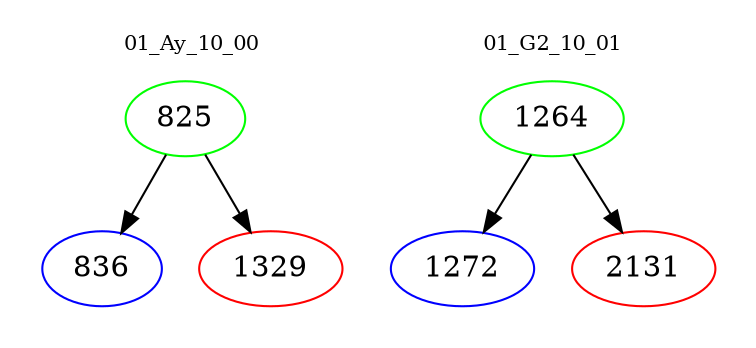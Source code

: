 digraph{
subgraph cluster_0 {
color = white
label = "01_Ay_10_00";
fontsize=10;
T0_825 [label="825", color="green"]
T0_825 -> T0_836 [color="black"]
T0_836 [label="836", color="blue"]
T0_825 -> T0_1329 [color="black"]
T0_1329 [label="1329", color="red"]
}
subgraph cluster_1 {
color = white
label = "01_G2_10_01";
fontsize=10;
T1_1264 [label="1264", color="green"]
T1_1264 -> T1_1272 [color="black"]
T1_1272 [label="1272", color="blue"]
T1_1264 -> T1_2131 [color="black"]
T1_2131 [label="2131", color="red"]
}
}
